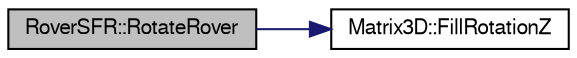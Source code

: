 digraph "RoverSFR::RotateRover"
{
 // LATEX_PDF_SIZE
  edge [fontname="FreeSans",fontsize="10",labelfontname="FreeSans",labelfontsize="10"];
  node [fontname="FreeSans",fontsize="10",shape=record];
  rankdir="LR";
  Node1 [label="RoverSFR::RotateRover",height=0.2,width=0.4,color="black", fillcolor="grey75", style="filled", fontcolor="black",tooltip="Funkcja obracajaca lazik i zebrane probki o angle."];
  Node1 -> Node2 [color="midnightblue",fontsize="10",style="solid",fontname="FreeSans"];
  Node2 [label="Matrix3D::FillRotationZ",height=0.2,width=0.4,color="black", fillcolor="white", style="filled",URL="$a00113.html#ac1fba7ab0fc082c29a8261a7c04acc5f",tooltip="wypelnij macierz obrotu Z"];
}
